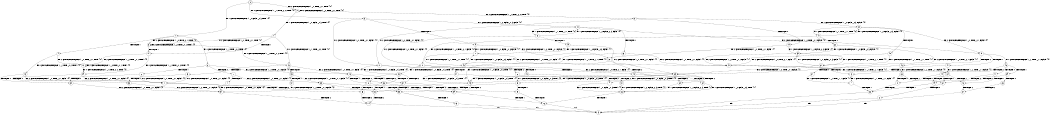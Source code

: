 digraph BCG {
size = "7, 10.5";
center = TRUE;
node [shape = circle];
0 [peripheries = 2];
0 -> 1 [label = "EX !1 !ATOMIC_EXCH_BRANCH (1, +0, FALSE, +0, 3, TRUE) !{0}"];
0 -> 2 [label = "EX !2 !ATOMIC_EXCH_BRANCH (1, +0, TRUE, +0, 1, TRUE) !{0}"];
0 -> 3 [label = "EX !0 !ATOMIC_EXCH_BRANCH (1, +1, TRUE, +0, 2, TRUE) !{0}"];
1 -> 4 [label = "TERMINATE !1"];
1 -> 5 [label = "EX !2 !ATOMIC_EXCH_BRANCH (1, +0, TRUE, +0, 1, TRUE) !{0}"];
1 -> 6 [label = "EX !0 !ATOMIC_EXCH_BRANCH (1, +1, TRUE, +0, 2, TRUE) !{0}"];
2 -> 7 [label = "EX !1 !ATOMIC_EXCH_BRANCH (1, +0, FALSE, +0, 3, TRUE) !{0}"];
2 -> 8 [label = "EX !0 !ATOMIC_EXCH_BRANCH (1, +1, TRUE, +0, 2, TRUE) !{0}"];
2 -> 2 [label = "EX !2 !ATOMIC_EXCH_BRANCH (1, +0, TRUE, +0, 1, TRUE) !{0}"];
3 -> 9 [label = "TERMINATE !0"];
3 -> 10 [label = "EX !1 !ATOMIC_EXCH_BRANCH (1, +0, FALSE, +0, 3, FALSE) !{0}"];
3 -> 11 [label = "EX !2 !ATOMIC_EXCH_BRANCH (1, +0, TRUE, +0, 1, FALSE) !{0}"];
4 -> 12 [label = "EX !2 !ATOMIC_EXCH_BRANCH (1, +0, TRUE, +0, 1, TRUE) !{0}"];
4 -> 13 [label = "EX !0 !ATOMIC_EXCH_BRANCH (1, +1, TRUE, +0, 2, TRUE) !{0}"];
5 -> 14 [label = "TERMINATE !1"];
5 -> 15 [label = "EX !0 !ATOMIC_EXCH_BRANCH (1, +1, TRUE, +0, 2, TRUE) !{0}"];
5 -> 5 [label = "EX !2 !ATOMIC_EXCH_BRANCH (1, +0, TRUE, +0, 1, TRUE) !{0}"];
6 -> 16 [label = "TERMINATE !1"];
6 -> 17 [label = "TERMINATE !0"];
6 -> 18 [label = "EX !2 !ATOMIC_EXCH_BRANCH (1, +0, TRUE, +0, 1, FALSE) !{0}"];
7 -> 14 [label = "TERMINATE !1"];
7 -> 15 [label = "EX !0 !ATOMIC_EXCH_BRANCH (1, +1, TRUE, +0, 2, TRUE) !{0}"];
7 -> 5 [label = "EX !2 !ATOMIC_EXCH_BRANCH (1, +0, TRUE, +0, 1, TRUE) !{0}"];
8 -> 19 [label = "TERMINATE !0"];
8 -> 20 [label = "EX !1 !ATOMIC_EXCH_BRANCH (1, +0, FALSE, +0, 3, FALSE) !{0}"];
8 -> 11 [label = "EX !2 !ATOMIC_EXCH_BRANCH (1, +0, TRUE, +0, 1, FALSE) !{0}"];
9 -> 21 [label = "EX !1 !ATOMIC_EXCH_BRANCH (1, +0, FALSE, +0, 3, FALSE) !{1}"];
9 -> 22 [label = "EX !2 !ATOMIC_EXCH_BRANCH (1, +0, TRUE, +0, 1, FALSE) !{1}"];
10 -> 23 [label = "TERMINATE !0"];
10 -> 24 [label = "EX !2 !ATOMIC_EXCH_BRANCH (1, +0, TRUE, +0, 1, FALSE) !{0}"];
10 -> 25 [label = "EX !1 !ATOMIC_EXCH_BRANCH (1, +1, TRUE, +1, 1, TRUE) !{0}"];
11 -> 26 [label = "TERMINATE !2"];
11 -> 27 [label = "TERMINATE !0"];
11 -> 28 [label = "EX !1 !ATOMIC_EXCH_BRANCH (1, +0, FALSE, +0, 3, TRUE) !{0}"];
12 -> 29 [label = "EX !0 !ATOMIC_EXCH_BRANCH (1, +1, TRUE, +0, 2, TRUE) !{0}"];
12 -> 12 [label = "EX !2 !ATOMIC_EXCH_BRANCH (1, +0, TRUE, +0, 1, TRUE) !{0}"];
13 -> 30 [label = "TERMINATE !0"];
13 -> 31 [label = "EX !2 !ATOMIC_EXCH_BRANCH (1, +0, TRUE, +0, 1, FALSE) !{0}"];
14 -> 29 [label = "EX !0 !ATOMIC_EXCH_BRANCH (1, +1, TRUE, +0, 2, TRUE) !{0}"];
14 -> 12 [label = "EX !2 !ATOMIC_EXCH_BRANCH (1, +0, TRUE, +0, 1, TRUE) !{0}"];
15 -> 32 [label = "TERMINATE !1"];
15 -> 33 [label = "TERMINATE !0"];
15 -> 18 [label = "EX !2 !ATOMIC_EXCH_BRANCH (1, +0, TRUE, +0, 1, FALSE) !{0}"];
16 -> 30 [label = "TERMINATE !0"];
16 -> 31 [label = "EX !2 !ATOMIC_EXCH_BRANCH (1, +0, TRUE, +0, 1, FALSE) !{0}"];
17 -> 34 [label = "TERMINATE !1"];
17 -> 35 [label = "EX !2 !ATOMIC_EXCH_BRANCH (1, +0, TRUE, +0, 1, FALSE) !{1}"];
18 -> 36 [label = "TERMINATE !1"];
18 -> 37 [label = "TERMINATE !2"];
18 -> 38 [label = "TERMINATE !0"];
19 -> 39 [label = "EX !1 !ATOMIC_EXCH_BRANCH (1, +0, FALSE, +0, 3, FALSE) !{1}"];
19 -> 22 [label = "EX !2 !ATOMIC_EXCH_BRANCH (1, +0, TRUE, +0, 1, FALSE) !{1}"];
20 -> 40 [label = "TERMINATE !0"];
20 -> 24 [label = "EX !2 !ATOMIC_EXCH_BRANCH (1, +0, TRUE, +0, 1, FALSE) !{0}"];
20 -> 41 [label = "EX !1 !ATOMIC_EXCH_BRANCH (1, +1, TRUE, +1, 1, TRUE) !{0}"];
21 -> 42 [label = "EX !2 !ATOMIC_EXCH_BRANCH (1, +0, TRUE, +0, 1, FALSE) !{1}"];
21 -> 43 [label = "EX !1 !ATOMIC_EXCH_BRANCH (1, +1, TRUE, +1, 1, TRUE) !{1}"];
22 -> 44 [label = "TERMINATE !2"];
22 -> 45 [label = "EX !1 !ATOMIC_EXCH_BRANCH (1, +0, FALSE, +0, 3, TRUE) !{1}"];
23 -> 42 [label = "EX !2 !ATOMIC_EXCH_BRANCH (1, +0, TRUE, +0, 1, FALSE) !{1}"];
23 -> 43 [label = "EX !1 !ATOMIC_EXCH_BRANCH (1, +1, TRUE, +1, 1, TRUE) !{1}"];
24 -> 46 [label = "TERMINATE !2"];
24 -> 47 [label = "TERMINATE !0"];
24 -> 48 [label = "EX !1 !ATOMIC_EXCH_BRANCH (1, +1, TRUE, +1, 1, FALSE) !{0}"];
25 -> 49 [label = "TERMINATE !0"];
25 -> 50 [label = "EX !2 !ATOMIC_EXCH_BRANCH (1, +0, TRUE, +0, 1, FALSE) !{0}"];
25 -> 10 [label = "EX !1 !ATOMIC_EXCH_BRANCH (1, +0, FALSE, +0, 3, FALSE) !{0}"];
26 -> 51 [label = "TERMINATE !0"];
26 -> 52 [label = "EX !1 !ATOMIC_EXCH_BRANCH (1, +0, FALSE, +0, 3, TRUE) !{0}"];
27 -> 44 [label = "TERMINATE !2"];
27 -> 45 [label = "EX !1 !ATOMIC_EXCH_BRANCH (1, +0, FALSE, +0, 3, TRUE) !{1}"];
28 -> 36 [label = "TERMINATE !1"];
28 -> 37 [label = "TERMINATE !2"];
28 -> 38 [label = "TERMINATE !0"];
29 -> 53 [label = "TERMINATE !0"];
29 -> 31 [label = "EX !2 !ATOMIC_EXCH_BRANCH (1, +0, TRUE, +0, 1, FALSE) !{0}"];
30 -> 54 [label = "EX !2 !ATOMIC_EXCH_BRANCH (1, +0, TRUE, +0, 1, FALSE) !{2}"];
31 -> 55 [label = "TERMINATE !2"];
31 -> 56 [label = "TERMINATE !0"];
32 -> 53 [label = "TERMINATE !0"];
32 -> 31 [label = "EX !2 !ATOMIC_EXCH_BRANCH (1, +0, TRUE, +0, 1, FALSE) !{0}"];
33 -> 57 [label = "TERMINATE !1"];
33 -> 35 [label = "EX !2 !ATOMIC_EXCH_BRANCH (1, +0, TRUE, +0, 1, FALSE) !{1}"];
34 -> 54 [label = "EX !2 !ATOMIC_EXCH_BRANCH (1, +0, TRUE, +0, 1, FALSE) !{2}"];
35 -> 58 [label = "TERMINATE !1"];
35 -> 59 [label = "TERMINATE !2"];
36 -> 55 [label = "TERMINATE !2"];
36 -> 56 [label = "TERMINATE !0"];
37 -> 55 [label = "TERMINATE !1"];
37 -> 60 [label = "TERMINATE !0"];
38 -> 58 [label = "TERMINATE !1"];
38 -> 59 [label = "TERMINATE !2"];
39 -> 42 [label = "EX !2 !ATOMIC_EXCH_BRANCH (1, +0, TRUE, +0, 1, FALSE) !{1}"];
39 -> 61 [label = "EX !1 !ATOMIC_EXCH_BRANCH (1, +1, TRUE, +1, 1, TRUE) !{1}"];
40 -> 42 [label = "EX !2 !ATOMIC_EXCH_BRANCH (1, +0, TRUE, +0, 1, FALSE) !{1}"];
40 -> 61 [label = "EX !1 !ATOMIC_EXCH_BRANCH (1, +1, TRUE, +1, 1, TRUE) !{1}"];
41 -> 62 [label = "TERMINATE !0"];
41 -> 50 [label = "EX !2 !ATOMIC_EXCH_BRANCH (1, +0, TRUE, +0, 1, FALSE) !{0}"];
41 -> 20 [label = "EX !1 !ATOMIC_EXCH_BRANCH (1, +0, FALSE, +0, 3, FALSE) !{0}"];
42 -> 63 [label = "TERMINATE !2"];
42 -> 64 [label = "EX !1 !ATOMIC_EXCH_BRANCH (1, +1, TRUE, +1, 1, FALSE) !{1}"];
43 -> 65 [label = "EX !2 !ATOMIC_EXCH_BRANCH (1, +0, TRUE, +0, 1, FALSE) !{1}"];
43 -> 21 [label = "EX !1 !ATOMIC_EXCH_BRANCH (1, +0, FALSE, +0, 3, FALSE) !{1}"];
44 -> 66 [label = "EX !1 !ATOMIC_EXCH_BRANCH (1, +0, FALSE, +0, 3, TRUE) !{1}"];
45 -> 58 [label = "TERMINATE !1"];
45 -> 59 [label = "TERMINATE !2"];
46 -> 67 [label = "TERMINATE !0"];
46 -> 68 [label = "EX !1 !ATOMIC_EXCH_BRANCH (1, +1, TRUE, +1, 1, FALSE) !{0}"];
47 -> 63 [label = "TERMINATE !2"];
47 -> 64 [label = "EX !1 !ATOMIC_EXCH_BRANCH (1, +1, TRUE, +1, 1, FALSE) !{1}"];
48 -> 69 [label = "TERMINATE !1"];
48 -> 70 [label = "TERMINATE !2"];
48 -> 71 [label = "TERMINATE !0"];
49 -> 65 [label = "EX !2 !ATOMIC_EXCH_BRANCH (1, +0, TRUE, +0, 1, FALSE) !{1}"];
49 -> 21 [label = "EX !1 !ATOMIC_EXCH_BRANCH (1, +0, FALSE, +0, 3, FALSE) !{1}"];
50 -> 72 [label = "TERMINATE !2"];
50 -> 73 [label = "TERMINATE !0"];
50 -> 28 [label = "EX !1 !ATOMIC_EXCH_BRANCH (1, +0, FALSE, +0, 3, TRUE) !{0}"];
51 -> 66 [label = "EX !1 !ATOMIC_EXCH_BRANCH (1, +0, FALSE, +0, 3, TRUE) !{1}"];
52 -> 55 [label = "TERMINATE !1"];
52 -> 60 [label = "TERMINATE !0"];
53 -> 54 [label = "EX !2 !ATOMIC_EXCH_BRANCH (1, +0, TRUE, +0, 1, FALSE) !{2}"];
54 -> 74 [label = "TERMINATE !2"];
55 -> 75 [label = "TERMINATE !0"];
56 -> 74 [label = "TERMINATE !2"];
57 -> 54 [label = "EX !2 !ATOMIC_EXCH_BRANCH (1, +0, TRUE, +0, 1, FALSE) !{2}"];
58 -> 74 [label = "TERMINATE !2"];
59 -> 76 [label = "TERMINATE !1"];
60 -> 76 [label = "TERMINATE !1"];
61 -> 65 [label = "EX !2 !ATOMIC_EXCH_BRANCH (1, +0, TRUE, +0, 1, FALSE) !{1}"];
61 -> 39 [label = "EX !1 !ATOMIC_EXCH_BRANCH (1, +0, FALSE, +0, 3, FALSE) !{1}"];
62 -> 65 [label = "EX !2 !ATOMIC_EXCH_BRANCH (1, +0, TRUE, +0, 1, FALSE) !{1}"];
62 -> 39 [label = "EX !1 !ATOMIC_EXCH_BRANCH (1, +0, FALSE, +0, 3, FALSE) !{1}"];
63 -> 77 [label = "EX !1 !ATOMIC_EXCH_BRANCH (1, +1, TRUE, +1, 1, FALSE) !{1}"];
64 -> 78 [label = "TERMINATE !1"];
64 -> 79 [label = "TERMINATE !2"];
65 -> 80 [label = "TERMINATE !2"];
65 -> 45 [label = "EX !1 !ATOMIC_EXCH_BRANCH (1, +0, FALSE, +0, 3, TRUE) !{1}"];
66 -> 76 [label = "TERMINATE !1"];
67 -> 77 [label = "EX !1 !ATOMIC_EXCH_BRANCH (1, +1, TRUE, +1, 1, FALSE) !{1}"];
68 -> 81 [label = "TERMINATE !1"];
68 -> 82 [label = "TERMINATE !0"];
69 -> 81 [label = "TERMINATE !2"];
69 -> 83 [label = "TERMINATE !0"];
70 -> 81 [label = "TERMINATE !1"];
70 -> 82 [label = "TERMINATE !0"];
71 -> 78 [label = "TERMINATE !1"];
71 -> 79 [label = "TERMINATE !2"];
72 -> 84 [label = "TERMINATE !0"];
72 -> 52 [label = "EX !1 !ATOMIC_EXCH_BRANCH (1, +0, FALSE, +0, 3, TRUE) !{0}"];
73 -> 80 [label = "TERMINATE !2"];
73 -> 45 [label = "EX !1 !ATOMIC_EXCH_BRANCH (1, +0, FALSE, +0, 3, TRUE) !{1}"];
74 -> 85 [label = "exit"];
75 -> 85 [label = "exit"];
76 -> 85 [label = "exit"];
77 -> 86 [label = "TERMINATE !1"];
78 -> 87 [label = "TERMINATE !2"];
79 -> 86 [label = "TERMINATE !1"];
80 -> 66 [label = "EX !1 !ATOMIC_EXCH_BRANCH (1, +0, FALSE, +0, 3, TRUE) !{1}"];
81 -> 88 [label = "TERMINATE !0"];
82 -> 86 [label = "TERMINATE !1"];
83 -> 87 [label = "TERMINATE !2"];
84 -> 66 [label = "EX !1 !ATOMIC_EXCH_BRANCH (1, +0, FALSE, +0, 3, TRUE) !{1}"];
86 -> 85 [label = "exit"];
87 -> 85 [label = "exit"];
88 -> 85 [label = "exit"];
}
